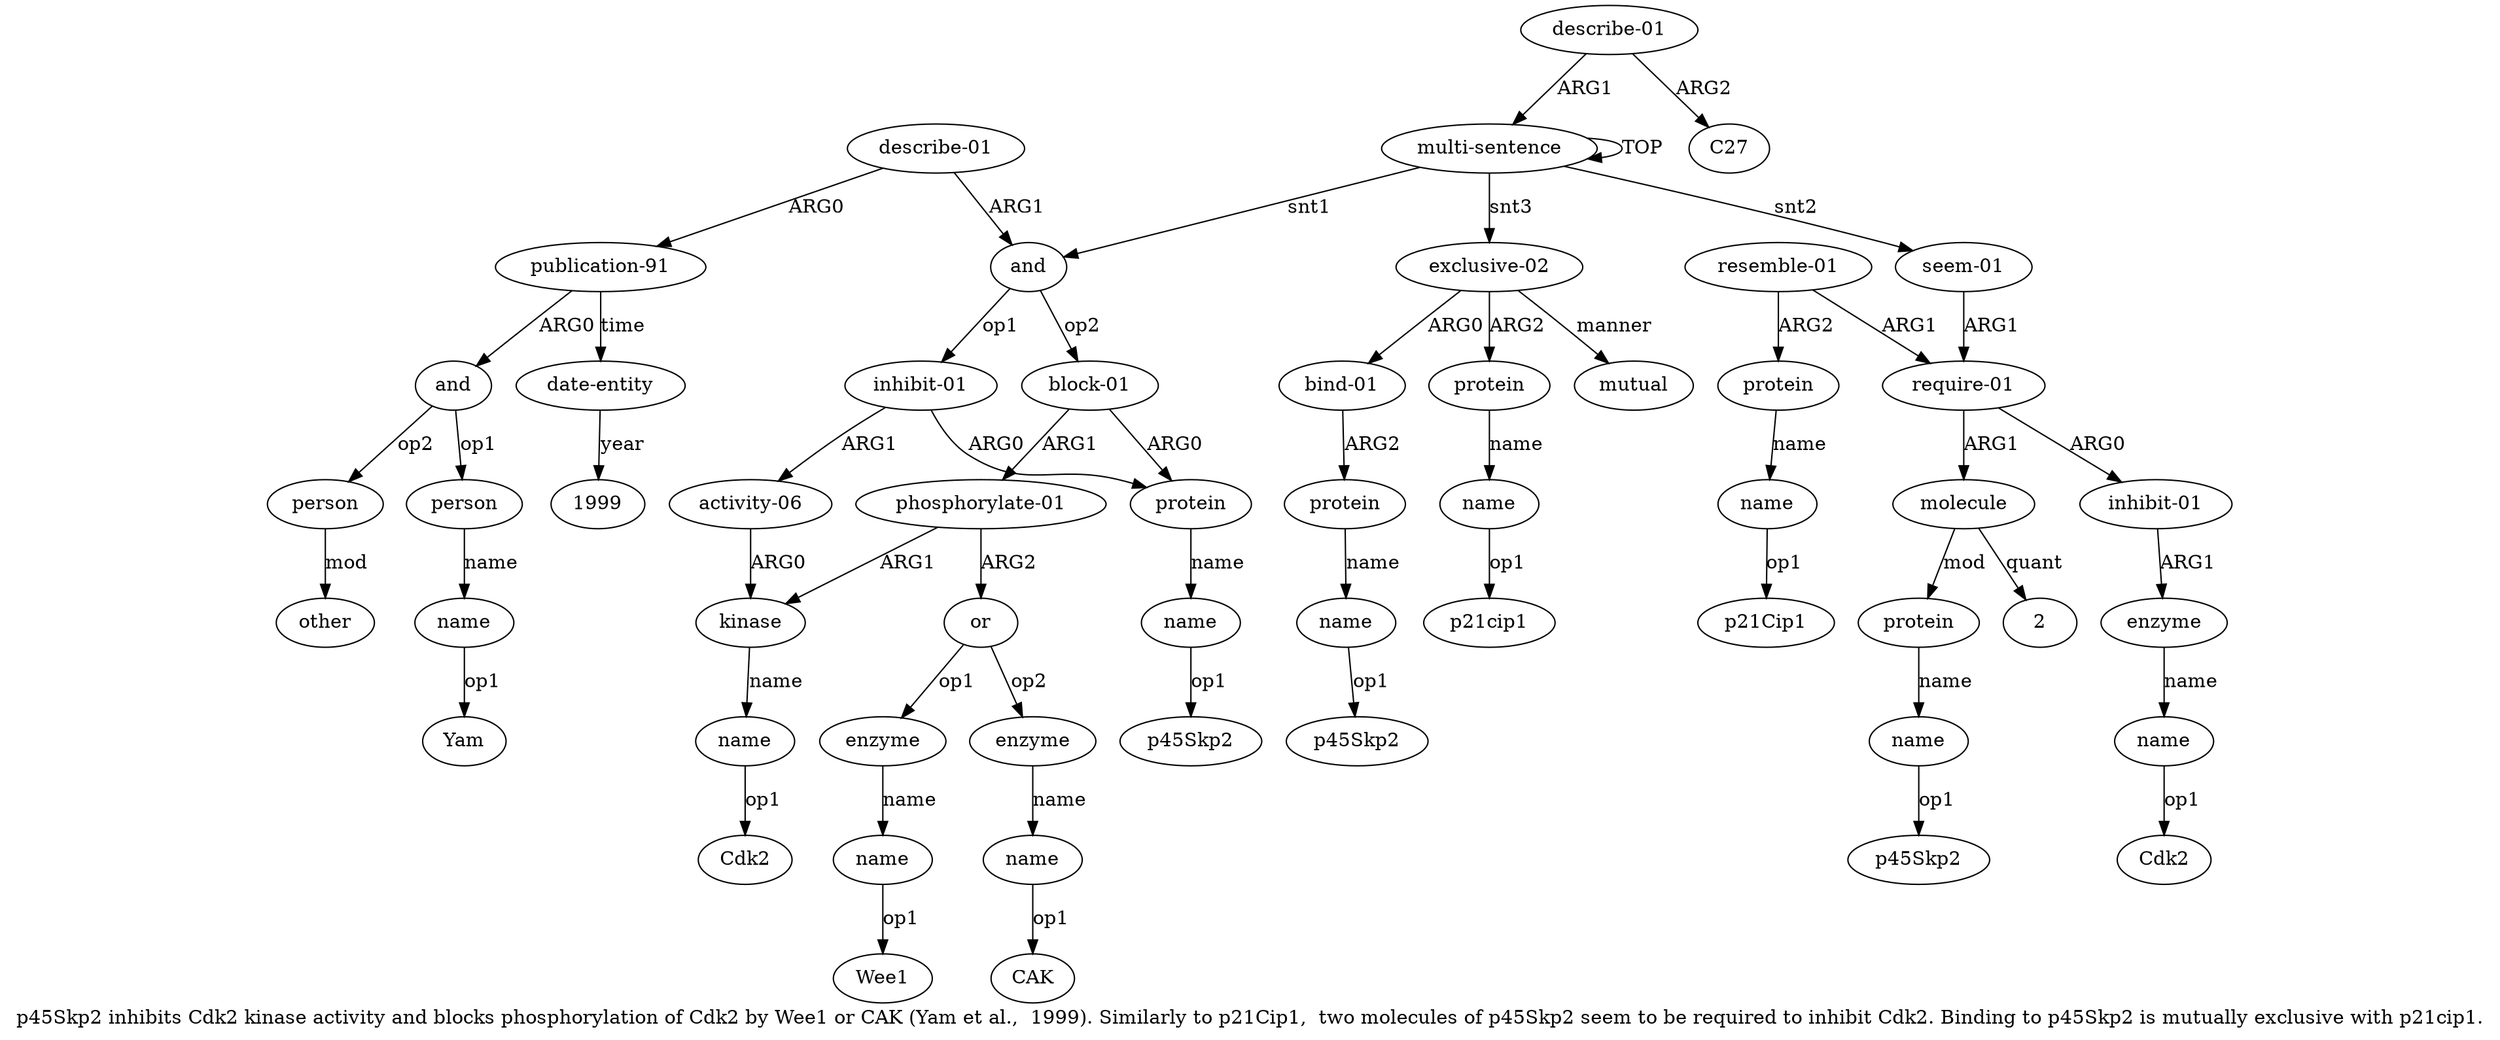 digraph  {
	graph [label="p45Skp2 inhibits Cdk2 kinase activity and blocks phosphorylation of Cdk2 by Wee1 or CAK (Yam et al.,  1999). Similarly to p21Cip1,  \
two molecules of p45Skp2 seem to be required to inhibit Cdk2. Binding to p45Skp2 is mutually exclusive with p21cip1."];
	node [label="\N"];
	a20	 [color=black,
		gold_ind=20,
		gold_label=person,
		label=person,
		test_ind=20,
		test_label=person];
	a21	 [color=black,
		gold_ind=21,
		gold_label=other,
		label=other,
		test_ind=21,
		test_label=other];
	a20 -> a21 [key=0,
	color=black,
	gold_label=mod,
	label=mod,
	test_label=mod];
a22 [color=black,
	gold_ind=22,
	gold_label="date-entity",
	label="date-entity",
	test_ind=22,
	test_label="date-entity"];
"a22 1999" [color=black,
	gold_ind=-1,
	gold_label=1999,
	label=1999,
	test_ind=-1,
	test_label=1999];
a22 -> "a22 1999" [key=0,
color=black,
gold_label=year,
label=year,
test_label=year];
a23 [color=black,
gold_ind=23,
gold_label="seem-01",
label="seem-01",
test_ind=23,
test_label="seem-01"];
a24 [color=black,
gold_ind=24,
gold_label="require-01",
label="require-01",
test_ind=24,
test_label="require-01"];
a23 -> a24 [key=0,
color=black,
gold_label=ARG1,
label=ARG1,
test_label=ARG1];
a25 [color=black,
gold_ind=25,
gold_label="inhibit-01",
label="inhibit-01",
test_ind=25,
test_label="inhibit-01"];
a24 -> a25 [key=0,
color=black,
gold_label=ARG0,
label=ARG0,
test_label=ARG0];
a28 [color=black,
gold_ind=28,
gold_label=molecule,
label=molecule,
test_ind=28,
test_label=molecule];
a24 -> a28 [key=0,
color=black,
gold_label=ARG1,
label=ARG1,
test_label=ARG1];
a26 [color=black,
gold_ind=26,
gold_label=enzyme,
label=enzyme,
test_ind=26,
test_label=enzyme];
a25 -> a26 [key=0,
color=black,
gold_label=ARG1,
label=ARG1,
test_label=ARG1];
a27 [color=black,
gold_ind=27,
gold_label=name,
label=name,
test_ind=27,
test_label=name];
a26 -> a27 [key=0,
color=black,
gold_label=name,
label=name,
test_label=name];
"a27 Cdk2" [color=black,
gold_ind=-1,
gold_label=Cdk2,
label=Cdk2,
test_ind=-1,
test_label=Cdk2];
a27 -> "a27 Cdk2" [key=0,
color=black,
gold_label=op1,
label=op1,
test_label=op1];
a29 [color=black,
gold_ind=29,
gold_label=protein,
label=protein,
test_ind=29,
test_label=protein];
a28 -> a29 [key=0,
color=black,
gold_label=mod,
label=mod,
test_label=mod];
"a28 2" [color=black,
gold_ind=-1,
gold_label=2,
label=2,
test_ind=-1,
test_label=2];
a28 -> "a28 2" [key=0,
color=black,
gold_label=quant,
label=quant,
test_label=quant];
a30 [color=black,
gold_ind=30,
gold_label=name,
label=name,
test_ind=30,
test_label=name];
a29 -> a30 [key=0,
color=black,
gold_label=name,
label=name,
test_label=name];
a31 [color=black,
gold_ind=31,
gold_label="resemble-01",
label="resemble-01",
test_ind=31,
test_label="resemble-01"];
a31 -> a24 [key=0,
color=black,
gold_label=ARG1,
label=ARG1,
test_label=ARG1];
a32 [color=black,
gold_ind=32,
gold_label=protein,
label=protein,
test_ind=32,
test_label=protein];
a31 -> a32 [key=0,
color=black,
gold_label=ARG2,
label=ARG2,
test_label=ARG2];
"a30 p45Skp2" [color=black,
gold_ind=-1,
gold_label=p45Skp2,
label=p45Skp2,
test_ind=-1,
test_label=p45Skp2];
a30 -> "a30 p45Skp2" [key=0,
color=black,
gold_label=op1,
label=op1,
test_label=op1];
"a37 p45Skp2" [color=black,
gold_ind=-1,
gold_label=p45Skp2,
label=p45Skp2,
test_ind=-1,
test_label=p45Skp2];
a37 [color=black,
gold_ind=37,
gold_label=name,
label=name,
test_ind=37,
test_label=name];
a37 -> "a37 p45Skp2" [key=0,
color=black,
gold_label=op1,
label=op1,
test_label=op1];
a36 [color=black,
gold_ind=36,
gold_label=protein,
label=protein,
test_ind=36,
test_label=protein];
a36 -> a37 [key=0,
color=black,
gold_label=name,
label=name,
test_label=name];
a33 [color=black,
gold_ind=33,
gold_label=name,
label=name,
test_ind=33,
test_label=name];
"a33 p21Cip1" [color=black,
gold_ind=-1,
gold_label=p21Cip1,
label=p21Cip1,
test_ind=-1,
test_label=p21Cip1];
a33 -> "a33 p21Cip1" [key=0,
color=black,
gold_label=op1,
label=op1,
test_label=op1];
a35 [color=black,
gold_ind=35,
gold_label="bind-01",
label="bind-01",
test_ind=35,
test_label="bind-01"];
a35 -> a36 [key=0,
color=black,
gold_label=ARG2,
label=ARG2,
test_label=ARG2];
"a4 p45Skp2" [color=black,
gold_ind=-1,
gold_label=p45Skp2,
label=p45Skp2,
test_ind=-1,
test_label=p45Skp2];
a34 [color=black,
gold_ind=34,
gold_label="exclusive-02",
label="exclusive-02",
test_ind=34,
test_label="exclusive-02"];
a34 -> a35 [key=0,
color=black,
gold_label=ARG0,
label=ARG0,
test_label=ARG0];
a38 [color=black,
gold_ind=38,
gold_label=protein,
label=protein,
test_ind=38,
test_label=protein];
a34 -> a38 [key=0,
color=black,
gold_label=ARG2,
label=ARG2,
test_label=ARG2];
a40 [color=black,
gold_ind=40,
gold_label=mutual,
label=mutual,
test_ind=40,
test_label=mutual];
a34 -> a40 [key=0,
color=black,
gold_label=manner,
label=manner,
test_label=manner];
"a14 CAK" [color=black,
gold_ind=-1,
gold_label=CAK,
label=CAK,
test_ind=-1,
test_label=CAK];
"a19 Yam" [color=black,
gold_ind=-1,
gold_label=Yam,
label=Yam,
test_ind=-1,
test_label=Yam];
"a39 p21cip1" [color=black,
gold_ind=-1,
gold_label=p21cip1,
label=p21cip1,
test_ind=-1,
test_label=p21cip1];
a32 -> a33 [key=0,
color=black,
gold_label=name,
label=name,
test_label=name];
a15 [color=black,
gold_ind=15,
gold_label="describe-01",
label="describe-01",
test_ind=15,
test_label="describe-01"];
a16 [color=black,
gold_ind=16,
gold_label="publication-91",
label="publication-91",
test_ind=16,
test_label="publication-91"];
a15 -> a16 [key=0,
color=black,
gold_label=ARG0,
label=ARG0,
test_label=ARG0];
a1 [color=black,
gold_ind=1,
gold_label=and,
label=and,
test_ind=1,
test_label=and];
a15 -> a1 [key=0,
color=black,
gold_label=ARG1,
label=ARG1,
test_label=ARG1];
a14 [color=black,
gold_ind=14,
gold_label=name,
label=name,
test_ind=14,
test_label=name];
a14 -> "a14 CAK" [key=0,
color=black,
gold_label=op1,
label=op1,
test_label=op1];
a17 [color=black,
gold_ind=17,
gold_label=and,
label=and,
test_ind=17,
test_label=and];
a17 -> a20 [key=0,
color=black,
gold_label=op2,
label=op2,
test_label=op2];
a18 [color=black,
gold_ind=18,
gold_label=person,
label=person,
test_ind=18,
test_label=person];
a17 -> a18 [key=0,
color=black,
gold_label=op1,
label=op1,
test_label=op1];
a16 -> a22 [key=0,
color=black,
gold_label=time,
label=time,
test_label=time];
a16 -> a17 [key=0,
color=black,
gold_label=ARG0,
label=ARG0,
test_label=ARG0];
a11 [color=black,
gold_ind=11,
gold_label=enzyme,
label=enzyme,
test_ind=11,
test_label=enzyme];
a12 [color=black,
gold_ind=12,
gold_label=name,
label=name,
test_ind=12,
test_label=name];
a11 -> a12 [key=0,
color=black,
gold_label=name,
label=name,
test_label=name];
a10 [color=black,
gold_ind=10,
gold_label=or,
label=or,
test_ind=10,
test_label=or];
a10 -> a11 [key=0,
color=black,
gold_label=op1,
label=op1,
test_label=op1];
a13 [color=black,
gold_ind=13,
gold_label=enzyme,
label=enzyme,
test_ind=13,
test_label=enzyme];
a10 -> a13 [key=0,
color=black,
gold_label=op2,
label=op2,
test_label=op2];
a13 -> a14 [key=0,
color=black,
gold_label=name,
label=name,
test_label=name];
"a12 Wee1" [color=black,
gold_ind=-1,
gold_label=Wee1,
label=Wee1,
test_ind=-1,
test_label=Wee1];
a12 -> "a12 Wee1" [key=0,
color=black,
gold_label=op1,
label=op1,
test_label=op1];
a39 [color=black,
gold_ind=39,
gold_label=name,
label=name,
test_ind=39,
test_label=name];
a39 -> "a39 p21cip1" [key=0,
color=black,
gold_label=op1,
label=op1,
test_label=op1];
a38 -> a39 [key=0,
color=black,
gold_label=name,
label=name,
test_label=name];
a19 [color=black,
gold_ind=19,
gold_label=name,
label=name,
test_ind=19,
test_label=name];
a19 -> "a19 Yam" [key=0,
color=black,
gold_label=op1,
label=op1,
test_label=op1];
a18 -> a19 [key=0,
color=black,
gold_label=name,
label=name,
test_label=name];
a2 [color=black,
gold_ind=2,
gold_label="inhibit-01",
label="inhibit-01",
test_ind=2,
test_label="inhibit-01"];
a1 -> a2 [key=0,
color=black,
gold_label=op1,
label=op1,
test_label=op1];
a8 [color=black,
gold_ind=8,
gold_label="block-01",
label="block-01",
test_ind=8,
test_label="block-01"];
a1 -> a8 [key=0,
color=black,
gold_label=op2,
label=op2,
test_label=op2];
a0 [color=black,
gold_ind=0,
gold_label="multi-sentence",
label="multi-sentence",
test_ind=0,
test_label="multi-sentence"];
a0 -> a23 [key=0,
color=black,
gold_label=snt2,
label=snt2,
test_label=snt2];
a0 -> a34 [key=0,
color=black,
gold_label=snt3,
label=snt3,
test_label=snt3];
a0 -> a1 [key=0,
color=black,
gold_label=snt1,
label=snt1,
test_label=snt1];
a0 -> a0 [key=0,
color=black,
gold_label=TOP,
label=TOP,
test_label=TOP];
a3 [color=black,
gold_ind=3,
gold_label=protein,
label=protein,
test_ind=3,
test_label=protein];
a4 [color=black,
gold_ind=4,
gold_label=name,
label=name,
test_ind=4,
test_label=name];
a3 -> a4 [key=0,
color=black,
gold_label=name,
label=name,
test_label=name];
a2 -> a3 [key=0,
color=black,
gold_label=ARG0,
label=ARG0,
test_label=ARG0];
a5 [color=black,
gold_ind=5,
gold_label="activity-06",
label="activity-06",
test_ind=5,
test_label="activity-06"];
a2 -> a5 [key=0,
color=black,
gold_label=ARG1,
label=ARG1,
test_label=ARG1];
a6 [color=black,
gold_ind=6,
gold_label=kinase,
label=kinase,
test_ind=6,
test_label=kinase];
a5 -> a6 [key=0,
color=black,
gold_label=ARG0,
label=ARG0,
test_label=ARG0];
a4 -> "a4 p45Skp2" [key=0,
color=black,
gold_label=op1,
label=op1,
test_label=op1];
a7 [color=black,
gold_ind=7,
gold_label=name,
label=name,
test_ind=7,
test_label=name];
"a7 Cdk2" [color=black,
gold_ind=-1,
gold_label=Cdk2,
label=Cdk2,
test_ind=-1,
test_label=Cdk2];
a7 -> "a7 Cdk2" [key=0,
color=black,
gold_label=op1,
label=op1,
test_label=op1];
a6 -> a7 [key=0,
color=black,
gold_label=name,
label=name,
test_label=name];
a9 [color=black,
gold_ind=9,
gold_label="phosphorylate-01",
label="phosphorylate-01",
test_ind=9,
test_label="phosphorylate-01"];
a9 -> a10 [key=0,
color=black,
gold_label=ARG2,
label=ARG2,
test_label=ARG2];
a9 -> a6 [key=0,
color=black,
gold_label=ARG1,
label=ARG1,
test_label=ARG1];
a8 -> a3 [key=0,
color=black,
gold_label=ARG0,
label=ARG0,
test_label=ARG0];
a8 -> a9 [key=0,
color=black,
gold_label=ARG1,
label=ARG1,
test_label=ARG1];
a42 [color=black,
gold_ind=42,
gold_label=C27,
label=C27,
test_ind=42,
test_label=C27];
a41 [color=black,
gold_ind=41,
gold_label="describe-01",
label="describe-01",
test_ind=41,
test_label="describe-01"];
a41 -> a0 [key=0,
color=black,
gold_label=ARG1,
label=ARG1,
test_label=ARG1];
a41 -> a42 [key=0,
color=black,
gold_label=ARG2,
label=ARG2,
test_label=ARG2];
}
